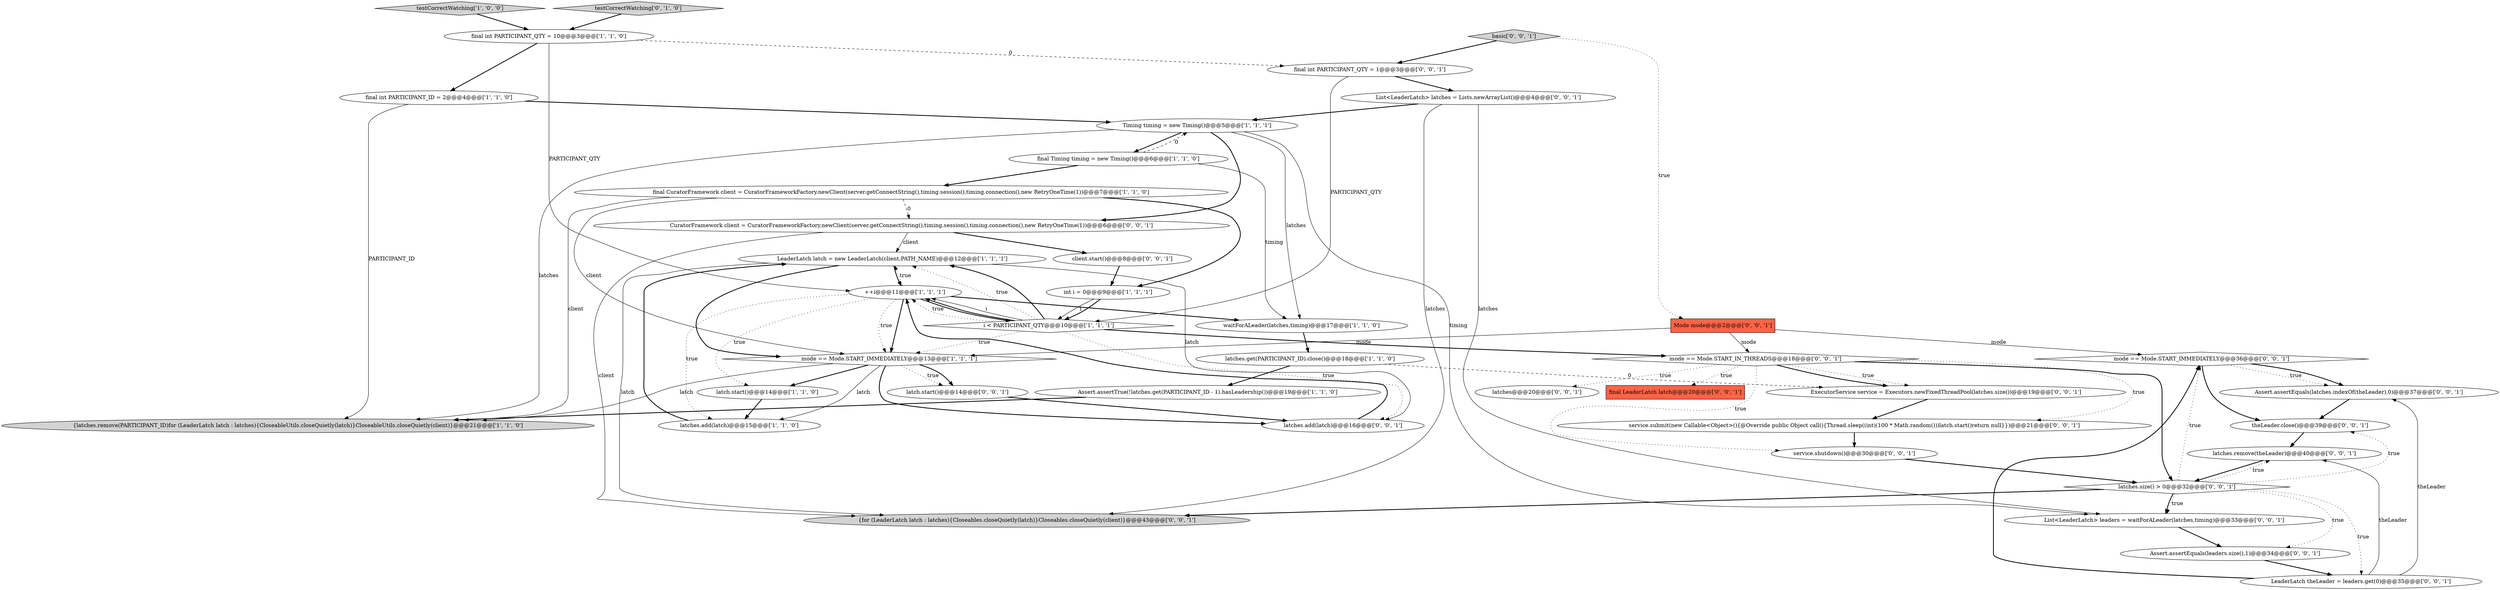 digraph {
19 [style = filled, label = "mode == Mode.START_IMMEDIATELY@@@36@@@['0', '0', '1']", fillcolor = white, shape = diamond image = "AAA0AAABBB3BBB"];
9 [style = filled, label = "++i@@@11@@@['1', '1', '1']", fillcolor = white, shape = ellipse image = "AAA0AAABBB1BBB"];
13 [style = filled, label = "LeaderLatch latch = new LeaderLatch(client,PATH_NAME)@@@12@@@['1', '1', '1']", fillcolor = white, shape = ellipse image = "AAA0AAABBB1BBB"];
16 [style = filled, label = "waitForALeader(latches,timing)@@@17@@@['1', '1', '0']", fillcolor = white, shape = ellipse image = "AAA0AAABBB1BBB"];
12 [style = filled, label = "int i = 0@@@9@@@['1', '1', '1']", fillcolor = white, shape = ellipse image = "AAA0AAABBB1BBB"];
14 [style = filled, label = "Assert.assertTrue(!latches.get(PARTICIPANT_ID - 1).hasLeadership())@@@19@@@['1', '1', '0']", fillcolor = white, shape = ellipse image = "AAA0AAABBB1BBB"];
10 [style = filled, label = "latches.get(PARTICIPANT_ID).close()@@@18@@@['1', '1', '0']", fillcolor = white, shape = ellipse image = "AAA0AAABBB1BBB"];
30 [style = filled, label = "final int PARTICIPANT_QTY = 1@@@3@@@['0', '0', '1']", fillcolor = white, shape = ellipse image = "AAA0AAABBB3BBB"];
34 [style = filled, label = "mode == Mode.START_IN_THREADS@@@18@@@['0', '0', '1']", fillcolor = white, shape = diamond image = "AAA0AAABBB3BBB"];
36 [style = filled, label = "latches.add(latch)@@@16@@@['0', '0', '1']", fillcolor = white, shape = ellipse image = "AAA0AAABBB3BBB"];
38 [style = filled, label = "latches.remove(theLeader)@@@40@@@['0', '0', '1']", fillcolor = white, shape = ellipse image = "AAA0AAABBB3BBB"];
3 [style = filled, label = "mode == Mode.START_IMMEDIATELY@@@13@@@['1', '1', '1']", fillcolor = white, shape = diamond image = "AAA0AAABBB1BBB"];
37 [style = filled, label = "Assert.assertEquals(latches.indexOf(theLeader),0)@@@37@@@['0', '0', '1']", fillcolor = white, shape = ellipse image = "AAA0AAABBB3BBB"];
26 [style = filled, label = "latches.size() > 0@@@32@@@['0', '0', '1']", fillcolor = white, shape = diamond image = "AAA0AAABBB3BBB"];
0 [style = filled, label = "final Timing timing = new Timing()@@@6@@@['1', '1', '0']", fillcolor = white, shape = ellipse image = "AAA0AAABBB1BBB"];
20 [style = filled, label = "{for (LeaderLatch latch : latches){Closeables.closeQuietly(latch)}Closeables.closeQuietly(client)}@@@43@@@['0', '0', '1']", fillcolor = lightgray, shape = ellipse image = "AAA0AAABBB3BBB"];
2 [style = filled, label = "Timing timing = new Timing()@@@5@@@['1', '1', '1']", fillcolor = white, shape = ellipse image = "AAA0AAABBB1BBB"];
15 [style = filled, label = "{latches.remove(PARTICIPANT_ID)for (LeaderLatch latch : latches){CloseableUtils.closeQuietly(latch)}CloseableUtils.closeQuietly(client)}@@@21@@@['1', '1', '0']", fillcolor = lightgray, shape = ellipse image = "AAA0AAABBB1BBB"];
11 [style = filled, label = "testCorrectWatching['1', '0', '0']", fillcolor = lightgray, shape = diamond image = "AAA0AAABBB1BBB"];
21 [style = filled, label = "Assert.assertEquals(leaders.size(),1)@@@34@@@['0', '0', '1']", fillcolor = white, shape = ellipse image = "AAA0AAABBB3BBB"];
4 [style = filled, label = "latch.start()@@@14@@@['1', '1', '0']", fillcolor = white, shape = ellipse image = "AAA0AAABBB1BBB"];
23 [style = filled, label = "ExecutorService service = Executors.newFixedThreadPool(latches.size())@@@19@@@['0', '0', '1']", fillcolor = white, shape = ellipse image = "AAA0AAABBB3BBB"];
17 [style = filled, label = "testCorrectWatching['0', '1', '0']", fillcolor = lightgray, shape = diamond image = "AAA0AAABBB2BBB"];
18 [style = filled, label = "CuratorFramework client = CuratorFrameworkFactory.newClient(server.getConnectString(),timing.session(),timing.connection(),new RetryOneTime(1))@@@6@@@['0', '0', '1']", fillcolor = white, shape = ellipse image = "AAA0AAABBB3BBB"];
29 [style = filled, label = "List<LeaderLatch> leaders = waitForALeader(latches,timing)@@@33@@@['0', '0', '1']", fillcolor = white, shape = ellipse image = "AAA0AAABBB3BBB"];
33 [style = filled, label = "Mode mode@@@2@@@['0', '0', '1']", fillcolor = tomato, shape = box image = "AAA0AAABBB3BBB"];
25 [style = filled, label = "latch.start()@@@14@@@['0', '0', '1']", fillcolor = white, shape = ellipse image = "AAA0AAABBB3BBB"];
31 [style = filled, label = "LeaderLatch theLeader = leaders.get(0)@@@35@@@['0', '0', '1']", fillcolor = white, shape = ellipse image = "AAA0AAABBB3BBB"];
1 [style = filled, label = "latches.add(latch)@@@15@@@['1', '1', '0']", fillcolor = white, shape = ellipse image = "AAA0AAABBB1BBB"];
8 [style = filled, label = "final CuratorFramework client = CuratorFrameworkFactory.newClient(server.getConnectString(),timing.session(),timing.connection(),new RetryOneTime(1))@@@7@@@['1', '1', '0']", fillcolor = white, shape = ellipse image = "AAA0AAABBB1BBB"];
40 [style = filled, label = "service.shutdown()@@@30@@@['0', '0', '1']", fillcolor = white, shape = ellipse image = "AAA0AAABBB3BBB"];
24 [style = filled, label = "theLeader.close()@@@39@@@['0', '0', '1']", fillcolor = white, shape = ellipse image = "AAA0AAABBB3BBB"];
35 [style = filled, label = "service.submit(new Callable<Object>(){@Override public Object call(){Thread.sleep((int)(100 * Math.random()))latch.start()return null}})@@@21@@@['0', '0', '1']", fillcolor = white, shape = ellipse image = "AAA0AAABBB3BBB"];
7 [style = filled, label = "final int PARTICIPANT_QTY = 10@@@3@@@['1', '1', '0']", fillcolor = white, shape = ellipse image = "AAA0AAABBB1BBB"];
6 [style = filled, label = "i < PARTICIPANT_QTY@@@10@@@['1', '1', '1']", fillcolor = white, shape = diamond image = "AAA0AAABBB1BBB"];
39 [style = filled, label = "latches@@@20@@@['0', '0', '1']", fillcolor = white, shape = ellipse image = "AAA0AAABBB3BBB"];
28 [style = filled, label = "basic['0', '0', '1']", fillcolor = lightgray, shape = diamond image = "AAA0AAABBB3BBB"];
32 [style = filled, label = "List<LeaderLatch> latches = Lists.newArrayList()@@@4@@@['0', '0', '1']", fillcolor = white, shape = ellipse image = "AAA0AAABBB3BBB"];
22 [style = filled, label = "final LeaderLatch latch@@@20@@@['0', '0', '1']", fillcolor = tomato, shape = box image = "AAA0AAABBB3BBB"];
5 [style = filled, label = "final int PARTICIPANT_ID = 2@@@4@@@['1', '1', '0']", fillcolor = white, shape = ellipse image = "AAA0AAABBB1BBB"];
27 [style = filled, label = "client.start()@@@8@@@['0', '0', '1']", fillcolor = white, shape = ellipse image = "AAA0AAABBB3BBB"];
32->20 [style = solid, label="latches"];
6->9 [style = solid, label="i"];
13->36 [style = solid, label="latch"];
0->16 [style = solid, label="timing"];
2->29 [style = solid, label="timing"];
26->19 [style = dotted, label="true"];
3->25 [style = dotted, label="true"];
3->4 [style = bold, label=""];
1->13 [style = bold, label=""];
9->16 [style = bold, label=""];
9->6 [style = bold, label=""];
19->24 [style = bold, label=""];
34->23 [style = dotted, label="true"];
3->36 [style = bold, label=""];
21->31 [style = bold, label=""];
34->26 [style = bold, label=""];
26->24 [style = dotted, label="true"];
0->8 [style = bold, label=""];
40->26 [style = bold, label=""];
38->26 [style = bold, label=""];
6->3 [style = dotted, label="true"];
36->9 [style = bold, label=""];
27->12 [style = bold, label=""];
28->30 [style = bold, label=""];
10->14 [style = bold, label=""];
25->36 [style = bold, label=""];
18->13 [style = solid, label="client"];
6->13 [style = dotted, label="true"];
2->18 [style = bold, label=""];
24->38 [style = bold, label=""];
19->37 [style = dotted, label="true"];
2->15 [style = solid, label="latches"];
19->37 [style = bold, label=""];
23->35 [style = bold, label=""];
35->40 [style = bold, label=""];
34->22 [style = dotted, label="true"];
18->20 [style = solid, label="client"];
7->5 [style = bold, label=""];
3->15 [style = solid, label="latch"];
31->38 [style = solid, label="theLeader"];
9->13 [style = dotted, label="true"];
9->4 [style = dotted, label="true"];
8->18 [style = dashed, label="0"];
32->29 [style = solid, label="latches"];
14->15 [style = bold, label=""];
7->9 [style = solid, label="PARTICIPANT_QTY"];
13->20 [style = solid, label="latch"];
9->3 [style = dotted, label="true"];
26->20 [style = bold, label=""];
3->1 [style = solid, label="latch"];
37->24 [style = bold, label=""];
6->34 [style = bold, label=""];
8->15 [style = solid, label="client"];
30->32 [style = bold, label=""];
29->21 [style = bold, label=""];
34->39 [style = dotted, label="true"];
12->6 [style = solid, label="i"];
26->31 [style = dotted, label="true"];
33->34 [style = solid, label="mode"];
2->0 [style = bold, label=""];
26->38 [style = dotted, label="true"];
6->9 [style = dotted, label="true"];
34->35 [style = dotted, label="true"];
6->13 [style = bold, label=""];
9->1 [style = dotted, label="true"];
9->3 [style = bold, label=""];
34->23 [style = bold, label=""];
4->1 [style = bold, label=""];
13->9 [style = bold, label=""];
31->19 [style = bold, label=""];
8->12 [style = bold, label=""];
10->23 [style = dashed, label="0"];
34->40 [style = dotted, label="true"];
33->19 [style = solid, label="mode"];
6->36 [style = dotted, label="true"];
31->37 [style = solid, label="theLeader"];
16->10 [style = bold, label=""];
30->6 [style = solid, label="PARTICIPANT_QTY"];
3->25 [style = bold, label=""];
28->33 [style = dotted, label="true"];
26->29 [style = bold, label=""];
2->16 [style = solid, label="latches"];
8->3 [style = solid, label="client"];
33->3 [style = solid, label="mode"];
12->6 [style = bold, label=""];
32->2 [style = bold, label=""];
17->7 [style = bold, label=""];
5->2 [style = bold, label=""];
13->3 [style = bold, label=""];
18->27 [style = bold, label=""];
26->21 [style = dotted, label="true"];
7->30 [style = dashed, label="0"];
26->29 [style = dotted, label="true"];
0->2 [style = dashed, label="0"];
6->9 [style = bold, label=""];
11->7 [style = bold, label=""];
5->15 [style = solid, label="PARTICIPANT_ID"];
}
